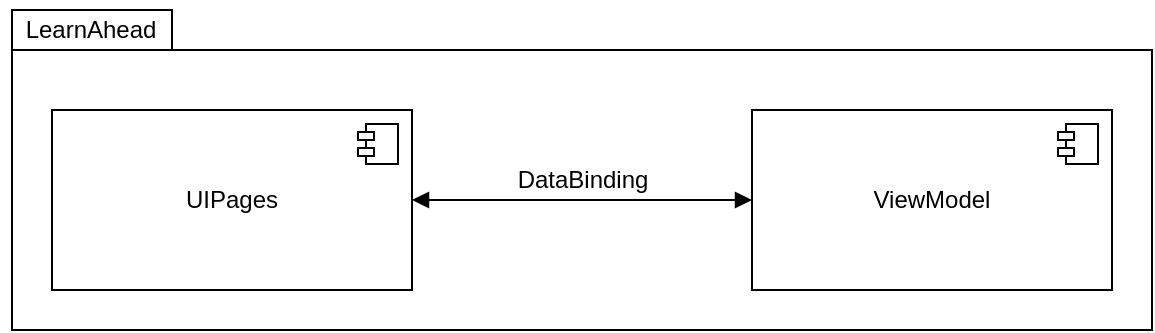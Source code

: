 <mxfile version="21.6.1" type="device">
  <diagram name="Page-1" id="5f0bae14-7c28-e335-631c-24af17079c00">
    <mxGraphModel dx="1750" dy="858" grid="1" gridSize="10" guides="1" tooltips="1" connect="1" arrows="1" fold="1" page="1" pageScale="1" pageWidth="1100" pageHeight="850" background="none" math="0" shadow="0">
      <root>
        <mxCell id="0" />
        <mxCell id="1" parent="0" />
        <mxCell id="w6U3mIkPfeFUHyvYHuqn-75" value="" style="shape=folder;fontStyle=1;spacingTop=10;tabWidth=80;tabHeight=20;tabPosition=left;html=1;whiteSpace=wrap;" vertex="1" parent="1">
          <mxGeometry x="268" y="35" width="570" height="160" as="geometry" />
        </mxCell>
        <mxCell id="w6U3mIkPfeFUHyvYHuqn-79" value="LearnAhead" style="text;html=1;align=center;verticalAlign=middle;resizable=0;points=[];autosize=1;strokeColor=none;fillColor=none;" vertex="1" parent="1">
          <mxGeometry x="262" y="30" width="90" height="30" as="geometry" />
        </mxCell>
        <mxCell id="w6U3mIkPfeFUHyvYHuqn-80" value="UIPages" style="html=1;dropTarget=0;whiteSpace=wrap;" vertex="1" parent="1">
          <mxGeometry x="288" y="85" width="180" height="90" as="geometry" />
        </mxCell>
        <mxCell id="w6U3mIkPfeFUHyvYHuqn-81" value="" style="shape=module;jettyWidth=8;jettyHeight=4;" vertex="1" parent="w6U3mIkPfeFUHyvYHuqn-80">
          <mxGeometry x="1" width="20" height="20" relative="1" as="geometry">
            <mxPoint x="-27" y="7" as="offset" />
          </mxGeometry>
        </mxCell>
        <mxCell id="w6U3mIkPfeFUHyvYHuqn-82" value="ViewModel" style="html=1;dropTarget=0;whiteSpace=wrap;" vertex="1" parent="1">
          <mxGeometry x="638" y="85" width="180" height="90" as="geometry" />
        </mxCell>
        <mxCell id="w6U3mIkPfeFUHyvYHuqn-83" value="" style="shape=module;jettyWidth=8;jettyHeight=4;" vertex="1" parent="w6U3mIkPfeFUHyvYHuqn-82">
          <mxGeometry x="1" width="20" height="20" relative="1" as="geometry">
            <mxPoint x="-27" y="7" as="offset" />
          </mxGeometry>
        </mxCell>
        <mxCell id="w6U3mIkPfeFUHyvYHuqn-84" value="" style="endArrow=block;startArrow=block;endFill=1;startFill=1;html=1;rounded=0;exitX=1;exitY=0.5;exitDx=0;exitDy=0;entryX=0;entryY=0.5;entryDx=0;entryDy=0;" edge="1" parent="1" source="w6U3mIkPfeFUHyvYHuqn-80" target="w6U3mIkPfeFUHyvYHuqn-82">
          <mxGeometry width="160" relative="1" as="geometry">
            <mxPoint x="508" y="245" as="sourcePoint" />
            <mxPoint x="668" y="245" as="targetPoint" />
          </mxGeometry>
        </mxCell>
        <mxCell id="w6U3mIkPfeFUHyvYHuqn-85" value="DataBinding" style="text;html=1;align=center;verticalAlign=middle;resizable=0;points=[];autosize=1;strokeColor=none;fillColor=none;" vertex="1" parent="1">
          <mxGeometry x="508" y="105" width="90" height="30" as="geometry" />
        </mxCell>
      </root>
    </mxGraphModel>
  </diagram>
</mxfile>
